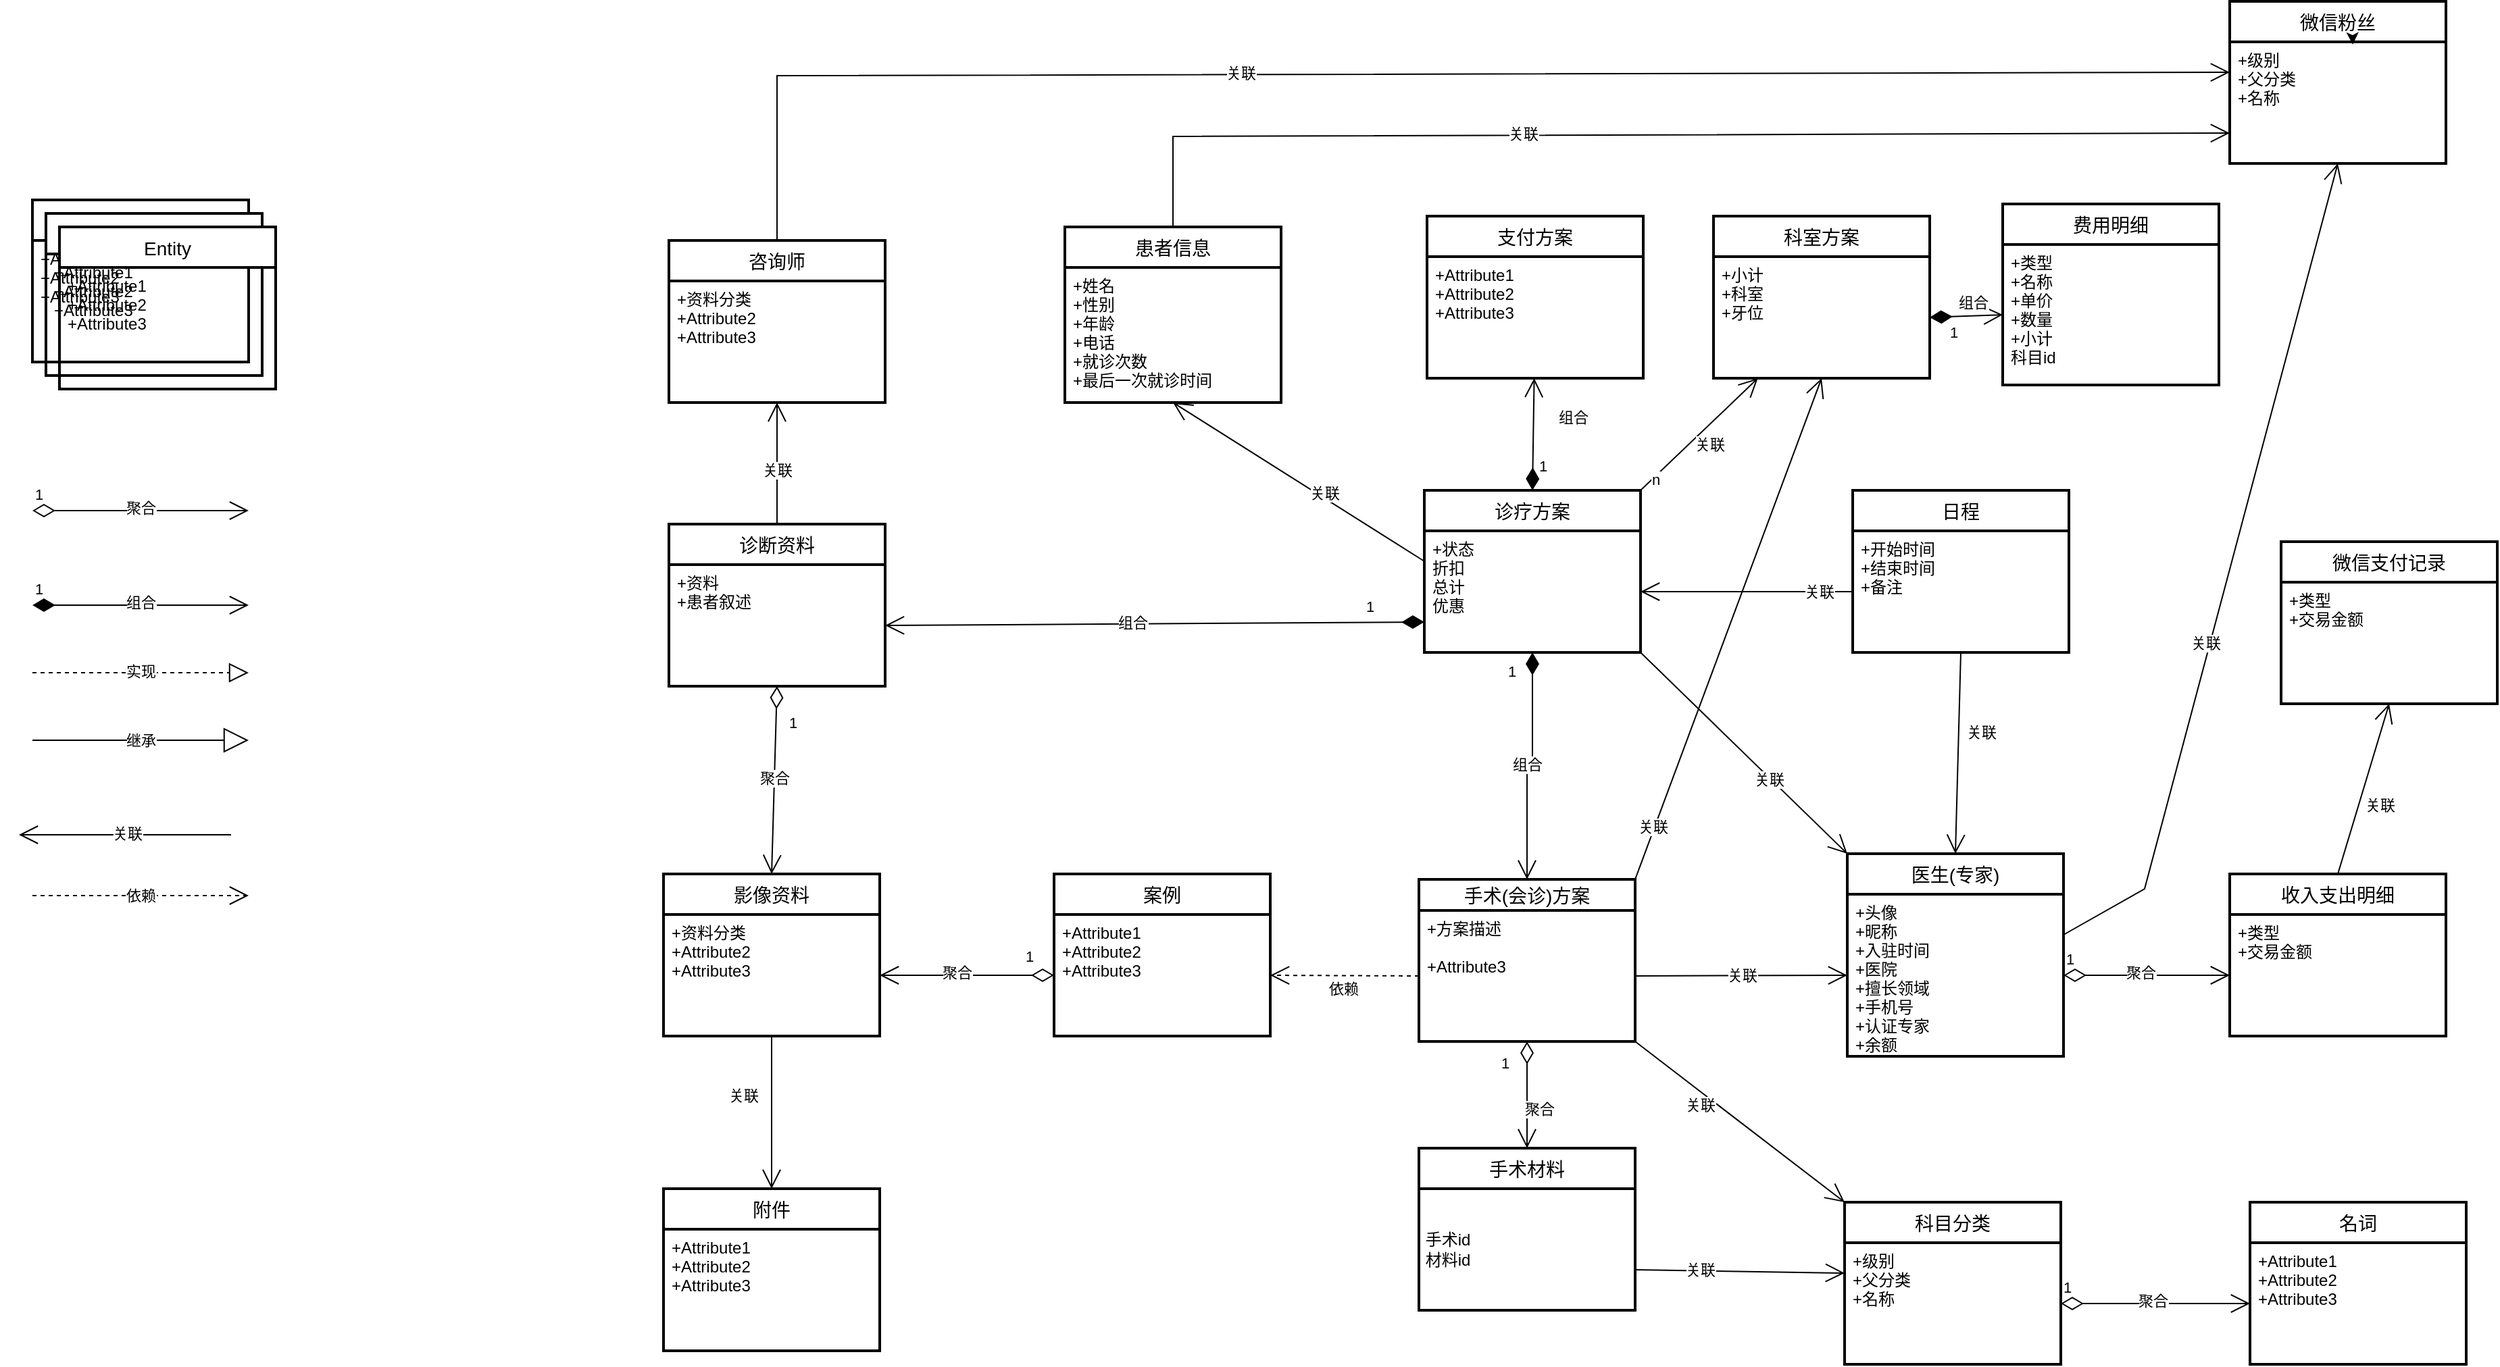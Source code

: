 <mxfile version="13.9.2" type="device"><diagram id="3bogWYtIj_0FeeoEEC-V" name="第 1 页"><mxGraphModel dx="2355" dy="1334" grid="0" gridSize="10" guides="1" tooltips="1" connect="1" arrows="1" fold="1" page="0" pageScale="1" pageWidth="827" pageHeight="1169" math="0" shadow="0"><root><mxCell id="0"/><mxCell id="1" parent="0"/><mxCell id="5rDcIRv__oPbMBqTp8LO-1" value="Entity" style="swimlane;childLayout=stackLayout;horizontal=1;startSize=30;horizontalStack=0;rounded=0;fontSize=14;fontStyle=0;strokeWidth=2;resizeParent=0;resizeLast=1;shadow=0;dashed=0;align=center;" parent="1" vertex="1"><mxGeometry x="-320" y="70" width="160" height="120" as="geometry"/></mxCell><mxCell id="5rDcIRv__oPbMBqTp8LO-2" value="+Attribute1&#10;+Attribute2&#10;+Attribute3" style="align=left;strokeColor=none;fillColor=none;spacingLeft=4;fontSize=12;verticalAlign=top;resizable=0;rotatable=0;part=1;" parent="5rDcIRv__oPbMBqTp8LO-1" vertex="1"><mxGeometry y="30" width="160" height="90" as="geometry"/></mxCell><mxCell id="5rDcIRv__oPbMBqTp8LO-3" value="Entity" style="swimlane;childLayout=stackLayout;horizontal=1;startSize=30;horizontalStack=0;rounded=0;fontSize=14;fontStyle=0;strokeWidth=2;resizeParent=0;resizeLast=1;shadow=0;dashed=0;align=center;" parent="1" vertex="1"><mxGeometry x="-310" y="80" width="160" height="120" as="geometry"/></mxCell><mxCell id="5rDcIRv__oPbMBqTp8LO-4" value="+Attribute1&#10;+Attribute2&#10;+Attribute3" style="align=left;strokeColor=none;fillColor=none;spacingLeft=4;fontSize=12;verticalAlign=top;resizable=0;rotatable=0;part=1;" parent="5rDcIRv__oPbMBqTp8LO-3" vertex="1"><mxGeometry y="30" width="160" height="90" as="geometry"/></mxCell><mxCell id="5rDcIRv__oPbMBqTp8LO-5" value="Entity" style="swimlane;childLayout=stackLayout;horizontal=1;startSize=30;horizontalStack=0;rounded=0;fontSize=14;fontStyle=0;strokeWidth=2;resizeParent=0;resizeLast=1;shadow=0;dashed=0;align=center;" parent="1" vertex="1"><mxGeometry x="-300" y="90" width="160" height="120" as="geometry"/></mxCell><mxCell id="5rDcIRv__oPbMBqTp8LO-6" value="+Attribute1&#10;+Attribute2&#10;+Attribute3" style="align=left;strokeColor=none;fillColor=none;spacingLeft=4;fontSize=12;verticalAlign=top;resizable=0;rotatable=0;part=1;" parent="5rDcIRv__oPbMBqTp8LO-5" vertex="1"><mxGeometry y="30" width="160" height="90" as="geometry"/></mxCell><mxCell id="5rDcIRv__oPbMBqTp8LO-11" value="1" style="endArrow=open;html=1;endSize=12;startArrow=diamondThin;startSize=14;startFill=0;align=left;verticalAlign=bottom;" parent="1" edge="1"><mxGeometry x="-1" y="3" relative="1" as="geometry"><mxPoint x="-320" y="300" as="sourcePoint"/><mxPoint x="-160" y="300" as="targetPoint"/></mxGeometry></mxCell><mxCell id="5rDcIRv__oPbMBqTp8LO-18" value="聚合" style="edgeLabel;html=1;align=center;verticalAlign=middle;resizable=0;points=[];" parent="5rDcIRv__oPbMBqTp8LO-11" vertex="1" connectable="0"><mxGeometry x="0.275" y="-1" relative="1" as="geometry"><mxPoint x="-22" y="-3" as="offset"/></mxGeometry></mxCell><mxCell id="5rDcIRv__oPbMBqTp8LO-13" value="1" style="endArrow=open;html=1;endSize=12;startArrow=diamondThin;startSize=14;startFill=1;align=left;verticalAlign=bottom;" parent="1" edge="1"><mxGeometry x="-1" y="3" relative="1" as="geometry"><mxPoint x="-320" y="370" as="sourcePoint"/><mxPoint x="-160" y="370" as="targetPoint"/></mxGeometry></mxCell><mxCell id="5rDcIRv__oPbMBqTp8LO-19" value="组合" style="edgeLabel;html=1;align=center;verticalAlign=middle;resizable=0;points=[];" parent="5rDcIRv__oPbMBqTp8LO-13" vertex="1" connectable="0"><mxGeometry x="0.237" y="2" relative="1" as="geometry"><mxPoint x="-19" as="offset"/></mxGeometry></mxCell><mxCell id="5rDcIRv__oPbMBqTp8LO-14" value="" style="endArrow=block;dashed=1;endFill=0;endSize=12;html=1;" parent="1" edge="1"><mxGeometry width="160" relative="1" as="geometry"><mxPoint x="-320" y="420" as="sourcePoint"/><mxPoint x="-160" y="420" as="targetPoint"/><Array as="points"><mxPoint x="-240" y="420"/></Array></mxGeometry></mxCell><mxCell id="5rDcIRv__oPbMBqTp8LO-20" value="实现" style="edgeLabel;html=1;align=center;verticalAlign=middle;resizable=0;points=[];" parent="5rDcIRv__oPbMBqTp8LO-14" vertex="1" connectable="0"><mxGeometry x="0.212" y="1" relative="1" as="geometry"><mxPoint x="-17" as="offset"/></mxGeometry></mxCell><mxCell id="5rDcIRv__oPbMBqTp8LO-15" value="继承" style="endArrow=block;endSize=16;endFill=0;html=1;" parent="1" edge="1"><mxGeometry width="160" relative="1" as="geometry"><mxPoint x="-320" y="470" as="sourcePoint"/><mxPoint x="-160" y="470" as="targetPoint"/></mxGeometry></mxCell><mxCell id="5rDcIRv__oPbMBqTp8LO-16" value="" style="endArrow=open;endFill=1;endSize=12;html=1;exitX=0;exitY=0.5;exitDx=0;exitDy=0;entryX=1;entryY=0.5;entryDx=0;entryDy=0;" parent="1" source="5rDcIRv__oPbMBqTp8LO-47" target="5rDcIRv__oPbMBqTp8LO-10" edge="1"><mxGeometry width="160" relative="1" as="geometry"><mxPoint x="-120" y="555" as="sourcePoint"/><mxPoint x="40" y="555" as="targetPoint"/></mxGeometry></mxCell><mxCell id="5rDcIRv__oPbMBqTp8LO-21" value="关联" style="edgeLabel;html=1;align=center;verticalAlign=middle;resizable=0;points=[];" parent="5rDcIRv__oPbMBqTp8LO-16" vertex="1" connectable="0"><mxGeometry x="-0.2" relative="1" as="geometry"><mxPoint x="38" as="offset"/></mxGeometry></mxCell><mxCell id="5rDcIRv__oPbMBqTp8LO-17" value="" style="endArrow=open;endFill=1;endSize=12;html=1;dashed=1;" parent="1" edge="1"><mxGeometry width="160" relative="1" as="geometry"><mxPoint x="-320" y="585" as="sourcePoint"/><mxPoint x="-160" y="585" as="targetPoint"/></mxGeometry></mxCell><mxCell id="5rDcIRv__oPbMBqTp8LO-22" value="依赖" style="edgeLabel;html=1;align=center;verticalAlign=middle;resizable=0;points=[];" parent="5rDcIRv__oPbMBqTp8LO-17" vertex="1" connectable="0"><mxGeometry x="-0.338" y="-2" relative="1" as="geometry"><mxPoint x="27" y="-2" as="offset"/></mxGeometry></mxCell><mxCell id="5rDcIRv__oPbMBqTp8LO-28" value="" style="endArrow=open;endFill=1;endSize=12;html=1;entryX=0.5;entryY=1;entryDx=0;entryDy=0;exitX=0;exitY=0.25;exitDx=0;exitDy=0;movable=1;resizable=1;rotatable=1;deletable=1;editable=1;connectable=1;" parent="1" source="5rDcIRv__oPbMBqTp8LO-10" target="5rDcIRv__oPbMBqTp8LO-24" edge="1"><mxGeometry width="160" relative="1" as="geometry"><mxPoint x="20" y="555" as="sourcePoint"/><mxPoint x="180" y="555" as="targetPoint"/></mxGeometry></mxCell><mxCell id="5rDcIRv__oPbMBqTp8LO-29" value="关联" style="edgeLabel;html=1;align=center;verticalAlign=middle;resizable=0;points=[];" parent="5rDcIRv__oPbMBqTp8LO-28" vertex="1" connectable="0"><mxGeometry x="-0.2" relative="1" as="geometry"><mxPoint y="-4" as="offset"/></mxGeometry></mxCell><mxCell id="5rDcIRv__oPbMBqTp8LO-34" value="1" style="endArrow=open;html=1;endSize=12;startArrow=diamondThin;startSize=14;startFill=0;align=left;verticalAlign=bottom;exitX=1;exitY=0.5;exitDx=0;exitDy=0;" parent="1" source="5rDcIRv__oPbMBqTp8LO-31" target="5rDcIRv__oPbMBqTp8LO-33" edge="1"><mxGeometry x="-1" y="3" relative="1" as="geometry"><mxPoint x="611" y="552" as="sourcePoint"/><mxPoint x="771" y="552" as="targetPoint"/></mxGeometry></mxCell><mxCell id="5rDcIRv__oPbMBqTp8LO-35" value="聚合" style="edgeLabel;html=1;align=center;verticalAlign=middle;resizable=0;points=[];" parent="5rDcIRv__oPbMBqTp8LO-34" vertex="1" connectable="0"><mxGeometry x="0.275" y="-1" relative="1" as="geometry"><mxPoint x="-22" y="-3" as="offset"/></mxGeometry></mxCell><mxCell id="5rDcIRv__oPbMBqTp8LO-38" value="1" style="endArrow=open;html=1;endSize=12;startArrow=diamondThin;startSize=14;startFill=1;edgeStyle=orthogonalEdgeStyle;align=left;verticalAlign=bottom;exitX=0.5;exitY=1;exitDx=0;exitDy=0;entryX=0.5;entryY=0;entryDx=0;entryDy=0;movable=1;resizable=1;rotatable=1;deletable=1;editable=1;connectable=1;" parent="1" source="5rDcIRv__oPbMBqTp8LO-10" target="5rDcIRv__oPbMBqTp8LO-40" edge="1"><mxGeometry x="-0.733" y="-20" relative="1" as="geometry"><mxPoint x="20" y="395" as="sourcePoint"/><mxPoint x="790" y="555" as="targetPoint"/><mxPoint as="offset"/></mxGeometry></mxCell><mxCell id="5rDcIRv__oPbMBqTp8LO-39" value="组合" style="edgeLabel;html=1;align=center;verticalAlign=middle;resizable=0;points=[];" parent="5rDcIRv__oPbMBqTp8LO-38" vertex="1" connectable="0"><mxGeometry x="0.237" y="2" relative="1" as="geometry"><mxPoint x="-2" y="-20" as="offset"/></mxGeometry></mxCell><mxCell id="5rDcIRv__oPbMBqTp8LO-56" value="" style="endArrow=open;endFill=1;endSize=12;html=1;exitX=0;exitY=0.5;exitDx=0;exitDy=0;entryX=1;entryY=0.5;entryDx=0;entryDy=0;" parent="1" edge="1"><mxGeometry width="160" relative="1" as="geometry"><mxPoint x="-173" y="540" as="sourcePoint"/><mxPoint x="-330" y="540" as="targetPoint"/></mxGeometry></mxCell><mxCell id="5rDcIRv__oPbMBqTp8LO-57" value="关联" style="edgeLabel;html=1;align=center;verticalAlign=middle;resizable=0;points=[];" parent="5rDcIRv__oPbMBqTp8LO-56" vertex="1" connectable="0"><mxGeometry x="-0.2" relative="1" as="geometry"><mxPoint x="-14" y="-1" as="offset"/></mxGeometry></mxCell><mxCell id="5rDcIRv__oPbMBqTp8LO-58" value="" style="endArrow=open;endFill=1;endSize=12;html=1;exitX=1;exitY=0.5;exitDx=0;exitDy=0;entryX=0;entryY=0.5;entryDx=0;entryDy=0;" parent="1" source="5rDcIRv__oPbMBqTp8LO-41" target="5rDcIRv__oPbMBqTp8LO-55" edge="1"><mxGeometry width="160" relative="1" as="geometry"><mxPoint x="33" y="609" as="sourcePoint"/><mxPoint x="-124" y="609" as="targetPoint"/></mxGeometry></mxCell><mxCell id="5rDcIRv__oPbMBqTp8LO-59" value="关联" style="edgeLabel;html=1;align=center;verticalAlign=middle;resizable=0;points=[];" parent="5rDcIRv__oPbMBqTp8LO-58" vertex="1" connectable="0"><mxGeometry x="-0.2" relative="1" as="geometry"><mxPoint x="16" y="-1" as="offset"/></mxGeometry></mxCell><mxCell id="5rDcIRv__oPbMBqTp8LO-60" value="" style="endArrow=open;endFill=1;endSize=12;html=1;exitX=0.5;exitY=1;exitDx=0;exitDy=0;entryX=0.5;entryY=0;entryDx=0;entryDy=0;" parent="1" source="5rDcIRv__oPbMBqTp8LO-47" target="5rDcIRv__oPbMBqTp8LO-54" edge="1"><mxGeometry width="160" relative="1" as="geometry"><mxPoint x="880" y="620" as="sourcePoint"/><mxPoint x="1037" y="620" as="targetPoint"/></mxGeometry></mxCell><mxCell id="5rDcIRv__oPbMBqTp8LO-61" value="关联" style="edgeLabel;html=1;align=center;verticalAlign=middle;resizable=0;points=[];" parent="5rDcIRv__oPbMBqTp8LO-60" vertex="1" connectable="0"><mxGeometry x="-0.2" relative="1" as="geometry"><mxPoint x="16" y="-1" as="offset"/></mxGeometry></mxCell><mxCell id="5rDcIRv__oPbMBqTp8LO-62" value="" style="endArrow=open;endFill=1;endSize=12;html=1;dashed=1;exitX=0;exitY=0.5;exitDx=0;exitDy=0;entryX=1;entryY=0.5;entryDx=0;entryDy=0;" parent="1" source="5rDcIRv__oPbMBqTp8LO-41" target="5rDcIRv__oPbMBqTp8LO-65" edge="1"><mxGeometry width="160" relative="1" as="geometry"><mxPoint x="306" y="839" as="sourcePoint"/><mxPoint x="466" y="839" as="targetPoint"/></mxGeometry></mxCell><mxCell id="5rDcIRv__oPbMBqTp8LO-63" value="依赖" style="edgeLabel;html=1;align=center;verticalAlign=middle;resizable=0;points=[];" parent="5rDcIRv__oPbMBqTp8LO-62" vertex="1" connectable="0"><mxGeometry x="-0.338" y="-2" relative="1" as="geometry"><mxPoint x="-19.27" y="11.87" as="offset"/></mxGeometry></mxCell><mxCell id="5rDcIRv__oPbMBqTp8LO-69" value="" style="endArrow=open;endFill=1;endSize=12;html=1;exitX=1;exitY=0;exitDx=0;exitDy=0;" parent="1" source="5rDcIRv__oPbMBqTp8LO-9" target="5rDcIRv__oPbMBqTp8LO-67" edge="1"><mxGeometry width="160" relative="1" as="geometry"><mxPoint x="856" y="289" as="sourcePoint"/><mxPoint x="891" y="210" as="targetPoint"/></mxGeometry></mxCell><mxCell id="5rDcIRv__oPbMBqTp8LO-70" value="关联" style="edgeLabel;html=1;align=center;verticalAlign=middle;resizable=0;points=[];" parent="5rDcIRv__oPbMBqTp8LO-69" vertex="1" connectable="0"><mxGeometry x="-0.2" relative="1" as="geometry"><mxPoint x="16" y="-1" as="offset"/></mxGeometry></mxCell><mxCell id="IDaLnqchOLLtPvIrhQgx-4" value="n" style="edgeLabel;html=1;align=center;verticalAlign=middle;resizable=0;points=[];" vertex="1" connectable="0" parent="5rDcIRv__oPbMBqTp8LO-69"><mxGeometry x="-0.776" y="-2" relative="1" as="geometry"><mxPoint as="offset"/></mxGeometry></mxCell><mxCell id="5rDcIRv__oPbMBqTp8LO-74" value="1" style="endArrow=open;html=1;endSize=12;startArrow=diamondThin;startSize=14;startFill=1;align=left;verticalAlign=bottom;entryX=0;entryY=0.5;entryDx=0;entryDy=0;movable=1;resizable=1;rotatable=1;deletable=1;editable=1;connectable=1;exitX=1;exitY=0.5;exitDx=0;exitDy=0;" parent="1" source="5rDcIRv__oPbMBqTp8LO-67" target="5rDcIRv__oPbMBqTp8LO-73" edge="1"><mxGeometry x="-0.538" y="-20" relative="1" as="geometry"><mxPoint x="1613" y="179" as="sourcePoint"/><mxPoint x="1233" y="-151" as="targetPoint"/><mxPoint as="offset"/></mxGeometry></mxCell><mxCell id="5rDcIRv__oPbMBqTp8LO-75" value="组合" style="edgeLabel;html=1;align=center;verticalAlign=middle;resizable=0;points=[];" parent="5rDcIRv__oPbMBqTp8LO-74" vertex="1" connectable="0"><mxGeometry x="0.237" y="2" relative="1" as="geometry"><mxPoint x="-2" y="-8" as="offset"/></mxGeometry></mxCell><mxCell id="5rDcIRv__oPbMBqTp8LO-77" value="1" style="endArrow=open;html=1;endSize=12;startArrow=diamondThin;startSize=14;startFill=1;align=left;verticalAlign=bottom;exitX=0.5;exitY=0;exitDx=0;exitDy=0;" parent="1" source="5rDcIRv__oPbMBqTp8LO-9" target="5rDcIRv__oPbMBqTp8LO-80" edge="1"><mxGeometry x="-0.778" y="-3" relative="1" as="geometry"><mxPoint x="-110" y="405" as="sourcePoint"/><mxPoint x="530" y="338" as="targetPoint"/><mxPoint as="offset"/></mxGeometry></mxCell><mxCell id="5rDcIRv__oPbMBqTp8LO-78" value="组合" style="edgeLabel;html=1;align=center;verticalAlign=middle;resizable=0;points=[];" parent="5rDcIRv__oPbMBqTp8LO-77" vertex="1" connectable="0"><mxGeometry x="0.237" y="2" relative="1" as="geometry"><mxPoint x="30.99" y="-2.81" as="offset"/></mxGeometry></mxCell><mxCell id="5rDcIRv__oPbMBqTp8LO-85" value="1" style="endArrow=open;html=1;endSize=12;startArrow=diamondThin;startSize=14;startFill=0;align=left;verticalAlign=bottom;exitX=0;exitY=0.5;exitDx=0;exitDy=0;entryX=1;entryY=0.5;entryDx=0;entryDy=0;" parent="1" source="5rDcIRv__oPbMBqTp8LO-65" target="5rDcIRv__oPbMBqTp8LO-84" edge="1"><mxGeometry x="-0.636" y="-5" relative="1" as="geometry"><mxPoint x="-114" y="369" as="sourcePoint"/><mxPoint x="46" y="369" as="targetPoint"/><mxPoint as="offset"/></mxGeometry></mxCell><mxCell id="5rDcIRv__oPbMBqTp8LO-86" value="聚合" style="edgeLabel;html=1;align=center;verticalAlign=middle;resizable=0;points=[];" parent="5rDcIRv__oPbMBqTp8LO-85" vertex="1" connectable="0"><mxGeometry x="0.275" y="-1" relative="1" as="geometry"><mxPoint x="10" y="-1" as="offset"/></mxGeometry></mxCell><mxCell id="5rDcIRv__oPbMBqTp8LO-89" value="" style="endArrow=open;endFill=1;endSize=12;html=1;exitX=0.5;exitY=1;exitDx=0;exitDy=0;entryX=0.5;entryY=0;entryDx=0;entryDy=0;" parent="1" source="5rDcIRv__oPbMBqTp8LO-84" target="5rDcIRv__oPbMBqTp8LO-87" edge="1"><mxGeometry width="160" relative="1" as="geometry"><mxPoint x="24" y="400" as="sourcePoint"/><mxPoint x="-133" y="400" as="targetPoint"/></mxGeometry></mxCell><mxCell id="5rDcIRv__oPbMBqTp8LO-90" value="关联" style="edgeLabel;html=1;align=center;verticalAlign=middle;resizable=0;points=[];" parent="5rDcIRv__oPbMBqTp8LO-89" vertex="1" connectable="0"><mxGeometry x="-0.2" relative="1" as="geometry"><mxPoint x="-21" y="-1" as="offset"/></mxGeometry></mxCell><mxCell id="5rDcIRv__oPbMBqTp8LO-91" value="1" style="endArrow=open;html=1;endSize=12;startArrow=diamondThin;startSize=14;startFill=1;align=left;verticalAlign=bottom;exitX=0;exitY=0.75;exitDx=0;exitDy=0;entryX=1;entryY=0.5;entryDx=0;entryDy=0;" parent="1" source="5rDcIRv__oPbMBqTp8LO-10" target="5rDcIRv__oPbMBqTp8LO-94" edge="1"><mxGeometry x="-0.778" y="-3" relative="1" as="geometry"><mxPoint x="720" y="347.5" as="sourcePoint"/><mxPoint x="420" y="385" as="targetPoint"/><mxPoint as="offset"/></mxGeometry></mxCell><mxCell id="5rDcIRv__oPbMBqTp8LO-92" value="组合" style="edgeLabel;html=1;align=center;verticalAlign=middle;resizable=0;points=[];" parent="5rDcIRv__oPbMBqTp8LO-91" vertex="1" connectable="0"><mxGeometry x="0.237" y="2" relative="1" as="geometry"><mxPoint x="30.99" y="-2.81" as="offset"/></mxGeometry></mxCell><mxCell id="5rDcIRv__oPbMBqTp8LO-96" value="1" style="endArrow=open;html=1;endSize=12;startArrow=diamondThin;startSize=14;startFill=0;align=left;verticalAlign=bottom;exitX=0.5;exitY=1;exitDx=0;exitDy=0;entryX=0.5;entryY=0;entryDx=0;entryDy=0;" parent="1" source="5rDcIRv__oPbMBqTp8LO-94" target="5rDcIRv__oPbMBqTp8LO-83" edge="1"><mxGeometry x="-0.491" y="8" relative="1" as="geometry"><mxPoint x="431" y="621" as="sourcePoint"/><mxPoint x="321" y="621" as="targetPoint"/><mxPoint as="offset"/></mxGeometry></mxCell><mxCell id="5rDcIRv__oPbMBqTp8LO-97" value="聚合" style="edgeLabel;html=1;align=center;verticalAlign=middle;resizable=0;points=[];" parent="5rDcIRv__oPbMBqTp8LO-96" vertex="1" connectable="0"><mxGeometry x="0.275" y="-1" relative="1" as="geometry"><mxPoint x="1" y="-21" as="offset"/></mxGeometry></mxCell><mxCell id="5rDcIRv__oPbMBqTp8LO-100" value="" style="endArrow=open;endFill=1;endSize=12;html=1;entryX=0.5;entryY=1;entryDx=0;entryDy=0;exitX=0.5;exitY=0;exitDx=0;exitDy=0;movable=1;resizable=1;rotatable=1;deletable=1;editable=1;connectable=1;" parent="1" source="5rDcIRv__oPbMBqTp8LO-93" target="5rDcIRv__oPbMBqTp8LO-99" edge="1"><mxGeometry width="160" relative="1" as="geometry"><mxPoint x="711" y="245" as="sourcePoint"/><mxPoint x="521" y="85" as="targetPoint"/></mxGeometry></mxCell><mxCell id="5rDcIRv__oPbMBqTp8LO-101" value="关联" style="edgeLabel;html=1;align=center;verticalAlign=middle;resizable=0;points=[];" parent="5rDcIRv__oPbMBqTp8LO-100" vertex="1" connectable="0"><mxGeometry x="-0.2" relative="1" as="geometry"><mxPoint y="-4" as="offset"/></mxGeometry></mxCell><mxCell id="5rDcIRv__oPbMBqTp8LO-104" value="1" style="endArrow=open;html=1;endSize=12;startArrow=diamondThin;startSize=14;startFill=0;align=left;verticalAlign=bottom;exitX=1;exitY=0.5;exitDx=0;exitDy=0;entryX=0;entryY=0.5;entryDx=0;entryDy=0;" parent="1" source="5rDcIRv__oPbMBqTp8LO-55" target="5rDcIRv__oPbMBqTp8LO-103" edge="1"><mxGeometry x="-1" y="3" relative="1" as="geometry"><mxPoint x="1216" y="214" as="sourcePoint"/><mxPoint x="1356" y="214" as="targetPoint"/></mxGeometry></mxCell><mxCell id="5rDcIRv__oPbMBqTp8LO-105" value="聚合" style="edgeLabel;html=1;align=center;verticalAlign=middle;resizable=0;points=[];" parent="5rDcIRv__oPbMBqTp8LO-104" vertex="1" connectable="0"><mxGeometry x="0.275" y="-1" relative="1" as="geometry"><mxPoint x="-22" y="-3" as="offset"/></mxGeometry></mxCell><mxCell id="5rDcIRv__oPbMBqTp8LO-106" value="" style="endArrow=open;endFill=1;endSize=12;html=1;exitX=0.5;exitY=0;exitDx=0;exitDy=0;entryX=0.5;entryY=1;entryDx=0;entryDy=0;" parent="1" source="5rDcIRv__oPbMBqTp8LO-102" target="5rDcIRv__oPbMBqTp8LO-109" edge="1"><mxGeometry width="160" relative="1" as="geometry"><mxPoint x="880" y="620" as="sourcePoint"/><mxPoint x="1390" y="765" as="targetPoint"/></mxGeometry></mxCell><mxCell id="5rDcIRv__oPbMBqTp8LO-107" value="关联" style="edgeLabel;html=1;align=center;verticalAlign=middle;resizable=0;points=[];" parent="5rDcIRv__oPbMBqTp8LO-106" vertex="1" connectable="0"><mxGeometry x="-0.2" relative="1" as="geometry"><mxPoint x="16" y="-1" as="offset"/></mxGeometry></mxCell><mxCell id="5rDcIRv__oPbMBqTp8LO-9" value="诊疗方案" style="swimlane;childLayout=stackLayout;horizontal=1;startSize=30;horizontalStack=0;rounded=0;fontSize=14;fontStyle=0;strokeWidth=2;resizeParent=0;resizeLast=1;shadow=0;dashed=0;align=center;movable=1;resizable=1;rotatable=1;deletable=1;editable=1;connectable=1;" parent="1" vertex="1"><mxGeometry x="710" y="285" width="160" height="120" as="geometry"/></mxCell><mxCell id="5rDcIRv__oPbMBqTp8LO-10" value="+状态&#10;折扣&#10;总计&#10;优惠" style="align=left;strokeColor=none;fillColor=none;spacingLeft=4;fontSize=12;verticalAlign=top;resizable=0;rotatable=0;part=1;" parent="5rDcIRv__oPbMBqTp8LO-9" vertex="1"><mxGeometry y="30" width="160" height="90" as="geometry"/></mxCell><mxCell id="5rDcIRv__oPbMBqTp8LO-40" value="手术(会诊)方案" style="swimlane;childLayout=stackLayout;horizontal=1;startSize=23;horizontalStack=0;rounded=0;fontSize=14;fontStyle=0;strokeWidth=2;resizeParent=0;resizeLast=1;shadow=0;dashed=0;align=center;movable=1;resizable=1;rotatable=1;deletable=1;editable=1;connectable=1;" parent="1" vertex="1"><mxGeometry x="706" y="573" width="160" height="120" as="geometry"/></mxCell><mxCell id="5rDcIRv__oPbMBqTp8LO-41" value="+方案描述&#10;&#10;+Attribute3" style="align=left;strokeColor=none;fillColor=none;spacingLeft=4;fontSize=12;verticalAlign=top;resizable=0;rotatable=0;part=1;" parent="5rDcIRv__oPbMBqTp8LO-40" vertex="1"><mxGeometry y="23" width="160" height="97" as="geometry"/></mxCell><mxCell id="5rDcIRv__oPbMBqTp8LO-46" value="日程" style="swimlane;childLayout=stackLayout;horizontal=1;startSize=30;horizontalStack=0;rounded=0;fontSize=14;fontStyle=0;strokeWidth=2;resizeParent=0;resizeLast=1;shadow=0;dashed=0;align=center;" parent="1" vertex="1"><mxGeometry x="1027" y="285" width="160" height="120" as="geometry"/></mxCell><mxCell id="5rDcIRv__oPbMBqTp8LO-47" value="+开始时间&#10;+结束时间&#10;+备注" style="align=left;strokeColor=none;fillColor=none;spacingLeft=4;fontSize=12;verticalAlign=top;resizable=0;rotatable=0;part=1;" parent="5rDcIRv__oPbMBqTp8LO-46" vertex="1"><mxGeometry y="30" width="160" height="90" as="geometry"/></mxCell><mxCell id="5rDcIRv__oPbMBqTp8LO-54" value="医生(专家)" style="swimlane;childLayout=stackLayout;horizontal=1;startSize=30;horizontalStack=0;rounded=0;fontSize=14;fontStyle=0;strokeWidth=2;resizeParent=0;resizeLast=1;shadow=0;dashed=0;align=center;" parent="1" vertex="1"><mxGeometry x="1023" y="554" width="160" height="150" as="geometry"/></mxCell><mxCell id="5rDcIRv__oPbMBqTp8LO-55" value="+头像&#10;+昵称&#10;+入驻时间&#10;+医院&#10;+擅长领域&#10;+手机号&#10;+认证专家&#10;+余额" style="align=left;strokeColor=none;fillColor=none;spacingLeft=4;fontSize=12;verticalAlign=top;resizable=0;rotatable=0;part=1;" parent="5rDcIRv__oPbMBqTp8LO-54" vertex="1"><mxGeometry y="30" width="160" height="120" as="geometry"/></mxCell><mxCell id="5rDcIRv__oPbMBqTp8LO-66" value="科室方案" style="swimlane;childLayout=stackLayout;horizontal=1;startSize=30;horizontalStack=0;rounded=0;fontSize=14;fontStyle=0;strokeWidth=2;resizeParent=0;resizeLast=1;shadow=0;dashed=0;align=center;movable=1;resizable=1;rotatable=1;deletable=1;editable=1;connectable=1;" parent="1" vertex="1"><mxGeometry x="924" y="82" width="160" height="120" as="geometry"/></mxCell><mxCell id="5rDcIRv__oPbMBqTp8LO-67" value="+小计&#10;+科室&#10;+牙位" style="align=left;strokeColor=none;fillColor=none;spacingLeft=4;fontSize=12;verticalAlign=top;resizable=0;rotatable=0;part=1;" parent="5rDcIRv__oPbMBqTp8LO-66" vertex="1"><mxGeometry y="30" width="160" height="90" as="geometry"/></mxCell><mxCell id="5rDcIRv__oPbMBqTp8LO-83" value="影像资料" style="swimlane;childLayout=stackLayout;horizontal=1;startSize=30;horizontalStack=0;rounded=0;fontSize=14;fontStyle=0;strokeWidth=2;resizeParent=0;resizeLast=1;shadow=0;dashed=0;align=center;movable=1;resizable=1;rotatable=1;deletable=1;editable=1;connectable=1;" parent="1" vertex="1"><mxGeometry x="147" y="569" width="160" height="120" as="geometry"/></mxCell><mxCell id="5rDcIRv__oPbMBqTp8LO-84" value="+资料分类&#10;+Attribute2&#10;+Attribute3" style="align=left;strokeColor=none;fillColor=none;spacingLeft=4;fontSize=12;verticalAlign=top;resizable=0;rotatable=0;part=1;" parent="5rDcIRv__oPbMBqTp8LO-83" vertex="1"><mxGeometry y="30" width="160" height="90" as="geometry"/></mxCell><mxCell id="5rDcIRv__oPbMBqTp8LO-87" value="附件" style="swimlane;childLayout=stackLayout;horizontal=1;startSize=30;horizontalStack=0;rounded=0;fontSize=14;fontStyle=0;strokeWidth=2;resizeParent=0;resizeLast=1;shadow=0;dashed=0;align=center;movable=1;resizable=1;rotatable=1;deletable=1;editable=1;connectable=1;" parent="1" vertex="1"><mxGeometry x="147" y="802" width="160" height="120" as="geometry"/></mxCell><mxCell id="5rDcIRv__oPbMBqTp8LO-88" value="+Attribute1&#10;+Attribute2&#10;+Attribute3" style="align=left;strokeColor=none;fillColor=none;spacingLeft=4;fontSize=12;verticalAlign=top;resizable=0;rotatable=0;part=1;" parent="5rDcIRv__oPbMBqTp8LO-87" vertex="1"><mxGeometry y="30" width="160" height="90" as="geometry"/></mxCell><mxCell id="5rDcIRv__oPbMBqTp8LO-72" value="费用明细" style="swimlane;childLayout=stackLayout;horizontal=1;startSize=30;horizontalStack=0;rounded=0;fontSize=14;fontStyle=0;strokeWidth=2;resizeParent=0;resizeLast=1;shadow=0;dashed=0;align=center;movable=1;resizable=1;rotatable=1;deletable=1;editable=1;connectable=1;" parent="1" vertex="1"><mxGeometry x="1138" y="73" width="160" height="134" as="geometry"/></mxCell><mxCell id="5rDcIRv__oPbMBqTp8LO-73" value="+类型&#10;+名称&#10;+单价&#10;+数量&#10;+小计&#10;科目id" style="align=left;strokeColor=none;fillColor=none;spacingLeft=4;fontSize=12;verticalAlign=top;resizable=0;rotatable=0;part=1;" parent="5rDcIRv__oPbMBqTp8LO-72" vertex="1"><mxGeometry y="30" width="160" height="104" as="geometry"/></mxCell><mxCell id="5rDcIRv__oPbMBqTp8LO-102" value="收入支出明细" style="swimlane;childLayout=stackLayout;horizontal=1;startSize=30;horizontalStack=0;rounded=0;fontSize=14;fontStyle=0;strokeWidth=2;resizeParent=0;resizeLast=1;shadow=0;dashed=0;align=center;" parent="1" vertex="1"><mxGeometry x="1306" y="569" width="160" height="120" as="geometry"/></mxCell><mxCell id="5rDcIRv__oPbMBqTp8LO-103" value="+类型&#10;+交易金额" style="align=left;strokeColor=none;fillColor=none;spacingLeft=4;fontSize=12;verticalAlign=top;resizable=0;rotatable=0;part=1;" parent="5rDcIRv__oPbMBqTp8LO-102" vertex="1"><mxGeometry y="30" width="160" height="90" as="geometry"/></mxCell><mxCell id="5rDcIRv__oPbMBqTp8LO-108" value="微信支付记录" style="swimlane;childLayout=stackLayout;horizontal=1;startSize=30;horizontalStack=0;rounded=0;fontSize=14;fontStyle=0;strokeWidth=2;resizeParent=0;resizeLast=1;shadow=0;dashed=0;align=center;" parent="1" vertex="1"><mxGeometry x="1344" y="323" width="160" height="120" as="geometry"/></mxCell><mxCell id="5rDcIRv__oPbMBqTp8LO-109" value="+类型&#10;+交易金额" style="align=left;strokeColor=none;fillColor=none;spacingLeft=4;fontSize=12;verticalAlign=top;resizable=0;rotatable=0;part=1;" parent="5rDcIRv__oPbMBqTp8LO-108" vertex="1"><mxGeometry y="30" width="160" height="90" as="geometry"/></mxCell><mxCell id="5rDcIRv__oPbMBqTp8LO-30" value="科目分类" style="swimlane;childLayout=stackLayout;horizontal=1;startSize=30;horizontalStack=0;rounded=0;fontSize=14;fontStyle=0;strokeWidth=2;resizeParent=0;resizeLast=1;shadow=0;dashed=0;align=center;" parent="1" vertex="1"><mxGeometry x="1021" y="812" width="160" height="120" as="geometry"/></mxCell><mxCell id="5rDcIRv__oPbMBqTp8LO-31" value="+级别&#10;+父分类&#10;+名称" style="align=left;strokeColor=none;fillColor=none;spacingLeft=4;fontSize=12;verticalAlign=top;resizable=0;rotatable=0;part=1;" parent="5rDcIRv__oPbMBqTp8LO-30" vertex="1"><mxGeometry y="30" width="160" height="90" as="geometry"/></mxCell><mxCell id="5rDcIRv__oPbMBqTp8LO-32" value="名词" style="swimlane;childLayout=stackLayout;horizontal=1;startSize=30;horizontalStack=0;rounded=0;fontSize=14;fontStyle=0;strokeWidth=2;resizeParent=0;resizeLast=1;shadow=0;dashed=0;align=center;" parent="1" vertex="1"><mxGeometry x="1321" y="812" width="160" height="120" as="geometry"/></mxCell><mxCell id="5rDcIRv__oPbMBqTp8LO-33" value="+Attribute1&#10;+Attribute2&#10;+Attribute3" style="align=left;strokeColor=none;fillColor=none;spacingLeft=4;fontSize=12;verticalAlign=top;resizable=0;rotatable=0;part=1;" parent="5rDcIRv__oPbMBqTp8LO-32" vertex="1"><mxGeometry y="30" width="160" height="90" as="geometry"/></mxCell><mxCell id="sfBp_7x_VQSaNb0rWq0Y-3" value="" style="endArrow=open;endFill=1;endSize=12;html=1;exitX=1;exitY=1;exitDx=0;exitDy=0;entryX=0;entryY=0;entryDx=0;entryDy=0;" parent="1" source="5rDcIRv__oPbMBqTp8LO-10" target="5rDcIRv__oPbMBqTp8LO-54" edge="1"><mxGeometry width="160" relative="1" as="geometry"><mxPoint x="1037" y="370" as="sourcePoint"/><mxPoint x="880" y="370" as="targetPoint"/></mxGeometry></mxCell><mxCell id="sfBp_7x_VQSaNb0rWq0Y-4" value="关联" style="edgeLabel;html=1;align=center;verticalAlign=middle;resizable=0;points=[];" parent="sfBp_7x_VQSaNb0rWq0Y-3" vertex="1" connectable="0"><mxGeometry x="-0.2" relative="1" as="geometry"><mxPoint x="33.11" y="33.7" as="offset"/></mxGeometry></mxCell><mxCell id="sfBp_7x_VQSaNb0rWq0Y-5" value="" style="endArrow=open;endFill=1;endSize=12;html=1;exitX=1;exitY=1;exitDx=0;exitDy=0;entryX=0;entryY=0;entryDx=0;entryDy=0;" parent="1" source="5rDcIRv__oPbMBqTp8LO-41" target="5rDcIRv__oPbMBqTp8LO-30" edge="1"><mxGeometry width="160" relative="1" as="geometry"><mxPoint x="876" y="449" as="sourcePoint"/><mxPoint x="1033" y="564" as="targetPoint"/></mxGeometry></mxCell><mxCell id="sfBp_7x_VQSaNb0rWq0Y-6" value="关联" style="edgeLabel;html=1;align=center;verticalAlign=middle;resizable=0;points=[];" parent="sfBp_7x_VQSaNb0rWq0Y-5" vertex="1" connectable="0"><mxGeometry x="-0.2" relative="1" as="geometry"><mxPoint x="-14" y="-1" as="offset"/></mxGeometry></mxCell><mxCell id="5rDcIRv__oPbMBqTp8LO-64" value="案例" style="swimlane;childLayout=stackLayout;horizontal=1;startSize=30;horizontalStack=0;rounded=0;fontSize=14;fontStyle=0;strokeWidth=2;resizeParent=0;resizeLast=1;shadow=0;dashed=0;align=center;movable=1;resizable=1;rotatable=1;deletable=1;editable=1;connectable=1;" parent="1" vertex="1"><mxGeometry x="436" y="569" width="160" height="120" as="geometry"/></mxCell><mxCell id="5rDcIRv__oPbMBqTp8LO-65" value="+Attribute1&#10;+Attribute2&#10;+Attribute3" style="align=left;strokeColor=none;fillColor=none;spacingLeft=4;fontSize=12;verticalAlign=top;resizable=0;rotatable=0;part=1;" parent="5rDcIRv__oPbMBqTp8LO-64" vertex="1"><mxGeometry y="30" width="160" height="90" as="geometry"/></mxCell><mxCell id="5rDcIRv__oPbMBqTp8LO-98" value="咨询师" style="swimlane;childLayout=stackLayout;horizontal=1;startSize=30;horizontalStack=0;rounded=0;fontSize=14;fontStyle=0;strokeWidth=2;resizeParent=0;resizeLast=1;shadow=0;dashed=0;align=center;movable=1;resizable=1;rotatable=1;deletable=1;editable=1;connectable=1;" parent="1" vertex="1"><mxGeometry x="151" y="100" width="160" height="120" as="geometry"/></mxCell><mxCell id="5rDcIRv__oPbMBqTp8LO-99" value="+资料分类&#10;+Attribute2&#10;+Attribute3" style="align=left;strokeColor=none;fillColor=none;spacingLeft=4;fontSize=12;verticalAlign=top;resizable=0;rotatable=0;part=1;" parent="5rDcIRv__oPbMBqTp8LO-98" vertex="1"><mxGeometry y="30" width="160" height="90" as="geometry"/></mxCell><mxCell id="5rDcIRv__oPbMBqTp8LO-93" value="诊断资料" style="swimlane;childLayout=stackLayout;horizontal=1;startSize=30;horizontalStack=0;rounded=0;fontSize=14;fontStyle=0;strokeWidth=2;resizeParent=0;resizeLast=1;shadow=0;dashed=0;align=center;movable=1;resizable=1;rotatable=1;deletable=1;editable=1;connectable=1;" parent="1" vertex="1"><mxGeometry x="151" y="310" width="160" height="120" as="geometry"/></mxCell><mxCell id="5rDcIRv__oPbMBqTp8LO-94" value="+资料&#10;+患者叙述" style="align=left;strokeColor=none;fillColor=none;spacingLeft=4;fontSize=12;verticalAlign=top;resizable=0;rotatable=0;part=1;" parent="5rDcIRv__oPbMBqTp8LO-93" vertex="1"><mxGeometry y="30" width="160" height="90" as="geometry"/></mxCell><mxCell id="5rDcIRv__oPbMBqTp8LO-79" value="支付方案" style="swimlane;childLayout=stackLayout;horizontal=1;startSize=30;horizontalStack=0;rounded=0;fontSize=14;fontStyle=0;strokeWidth=2;resizeParent=0;resizeLast=1;shadow=0;dashed=0;align=center;movable=1;resizable=1;rotatable=1;deletable=1;editable=1;connectable=1;" parent="1" vertex="1"><mxGeometry x="712" y="82" width="160" height="120" as="geometry"/></mxCell><mxCell id="5rDcIRv__oPbMBqTp8LO-80" value="+Attribute1&#10;+Attribute2&#10;+Attribute3" style="align=left;strokeColor=none;fillColor=none;spacingLeft=4;fontSize=12;verticalAlign=top;resizable=0;rotatable=0;part=1;" parent="5rDcIRv__oPbMBqTp8LO-79" vertex="1"><mxGeometry y="30" width="160" height="90" as="geometry"/></mxCell><mxCell id="5rDcIRv__oPbMBqTp8LO-23" value="患者信息" style="swimlane;childLayout=stackLayout;horizontal=1;startSize=30;horizontalStack=0;rounded=0;fontSize=14;fontStyle=0;strokeWidth=2;resizeParent=0;resizeLast=1;shadow=0;dashed=0;align=center;movable=1;resizable=1;rotatable=1;deletable=1;editable=1;connectable=1;" parent="1" vertex="1"><mxGeometry x="444" y="90" width="160" height="130" as="geometry"/></mxCell><mxCell id="5rDcIRv__oPbMBqTp8LO-24" value="+姓名&#10;+性别&#10;+年龄&#10;+电话&#10;+就诊次数&#10;+最后一次就诊时间" style="align=left;strokeColor=none;fillColor=none;spacingLeft=4;fontSize=12;verticalAlign=top;resizable=0;rotatable=0;part=1;" parent="5rDcIRv__oPbMBqTp8LO-23" vertex="1"><mxGeometry y="30" width="160" height="100" as="geometry"/></mxCell><mxCell id="sfBp_7x_VQSaNb0rWq0Y-8" value="" style="endArrow=open;endFill=1;endSize=12;html=1;exitX=1;exitY=0.25;exitDx=0;exitDy=0;entryX=0.5;entryY=1;entryDx=0;entryDy=0;rounded=0;" parent="1" source="5rDcIRv__oPbMBqTp8LO-55" target="sfBp_7x_VQSaNb0rWq0Y-2" edge="1"><mxGeometry width="160" relative="1" as="geometry"><mxPoint x="-163" y="550" as="sourcePoint"/><mxPoint x="-320" y="550" as="targetPoint"/><Array as="points"><mxPoint x="1243" y="580"/></Array></mxGeometry></mxCell><mxCell id="sfBp_7x_VQSaNb0rWq0Y-9" value="关联" style="edgeLabel;html=1;align=center;verticalAlign=middle;resizable=0;points=[];" parent="sfBp_7x_VQSaNb0rWq0Y-8" vertex="1" connectable="0"><mxGeometry x="-0.2" relative="1" as="geometry"><mxPoint x="-2" y="-7.41" as="offset"/></mxGeometry></mxCell><mxCell id="sfBp_7x_VQSaNb0rWq0Y-10" value="" style="endArrow=open;endFill=1;endSize=12;html=1;exitX=0.5;exitY=0;exitDx=0;exitDy=0;entryX=0;entryY=0.75;entryDx=0;entryDy=0;rounded=0;" parent="1" source="5rDcIRv__oPbMBqTp8LO-23" target="sfBp_7x_VQSaNb0rWq0Y-2" edge="1"><mxGeometry width="160" relative="1" as="geometry"><mxPoint x="-153" y="560" as="sourcePoint"/><mxPoint x="-310" y="560" as="targetPoint"/><Array as="points"><mxPoint x="524" y="23"/></Array></mxGeometry></mxCell><mxCell id="sfBp_7x_VQSaNb0rWq0Y-11" value="关联" style="edgeLabel;html=1;align=center;verticalAlign=middle;resizable=0;points=[];" parent="sfBp_7x_VQSaNb0rWq0Y-10" vertex="1" connectable="0"><mxGeometry x="-0.2" relative="1" as="geometry"><mxPoint x="-14" y="-1" as="offset"/></mxGeometry></mxCell><mxCell id="sfBp_7x_VQSaNb0rWq0Y-12" value="" style="endArrow=open;endFill=1;endSize=12;html=1;exitX=0.5;exitY=0;exitDx=0;exitDy=0;entryX=0;entryY=0.25;entryDx=0;entryDy=0;rounded=0;" parent="1" source="5rDcIRv__oPbMBqTp8LO-98" target="sfBp_7x_VQSaNb0rWq0Y-2" edge="1"><mxGeometry width="160" relative="1" as="geometry"><mxPoint x="-143" y="570" as="sourcePoint"/><mxPoint x="-300" y="570" as="targetPoint"/><Array as="points"><mxPoint x="231" y="-22"/></Array></mxGeometry></mxCell><mxCell id="sfBp_7x_VQSaNb0rWq0Y-13" value="关联" style="edgeLabel;html=1;align=center;verticalAlign=middle;resizable=0;points=[];" parent="sfBp_7x_VQSaNb0rWq0Y-12" vertex="1" connectable="0"><mxGeometry x="-0.2" relative="1" as="geometry"><mxPoint x="-14" y="-1" as="offset"/></mxGeometry></mxCell><mxCell id="sfBp_7x_VQSaNb0rWq0Y-1" value="微信粉丝" style="swimlane;childLayout=stackLayout;horizontal=1;startSize=30;horizontalStack=0;rounded=0;fontSize=14;fontStyle=0;strokeWidth=2;resizeParent=0;resizeLast=1;shadow=0;dashed=0;align=center;" parent="1" vertex="1"><mxGeometry x="1306" y="-77" width="160" height="120" as="geometry"/></mxCell><mxCell id="sfBp_7x_VQSaNb0rWq0Y-2" value="+级别&#10;+父分类&#10;+名称" style="align=left;strokeColor=none;fillColor=none;spacingLeft=4;fontSize=12;verticalAlign=top;resizable=0;rotatable=0;part=1;" parent="sfBp_7x_VQSaNb0rWq0Y-1" vertex="1"><mxGeometry y="30" width="160" height="90" as="geometry"/></mxCell><mxCell id="IDaLnqchOLLtPvIrhQgx-5" style="edgeStyle=orthogonalEdgeStyle;rounded=0;orthogonalLoop=1;jettySize=auto;html=1;exitX=0.5;exitY=0;exitDx=0;exitDy=0;entryX=0.569;entryY=0.022;entryDx=0;entryDy=0;entryPerimeter=0;" edge="1" parent="sfBp_7x_VQSaNb0rWq0Y-1" source="sfBp_7x_VQSaNb0rWq0Y-2" target="sfBp_7x_VQSaNb0rWq0Y-2"><mxGeometry relative="1" as="geometry"/></mxCell><mxCell id="IDaLnqchOLLtPvIrhQgx-2" value="手术材料" style="swimlane;childLayout=stackLayout;horizontal=1;startSize=30;horizontalStack=0;rounded=0;fontSize=14;fontStyle=0;strokeWidth=2;resizeParent=0;resizeLast=1;shadow=0;dashed=0;align=center;" vertex="1" parent="1"><mxGeometry x="706" y="772" width="160" height="120" as="geometry"/></mxCell><mxCell id="IDaLnqchOLLtPvIrhQgx-7" value="" style="endArrow=open;endFill=1;endSize=12;html=1;exitX=1;exitY=0.75;exitDx=0;exitDy=0;entryX=0;entryY=0.25;entryDx=0;entryDy=0;" edge="1" parent="1" source="IDaLnqchOLLtPvIrhQgx-2" target="5rDcIRv__oPbMBqTp8LO-31"><mxGeometry width="160" relative="1" as="geometry"><mxPoint x="866" y="855.99" as="sourcePoint"/><mxPoint x="1038" y="788" as="targetPoint"/></mxGeometry></mxCell><mxCell id="IDaLnqchOLLtPvIrhQgx-8" value="关联" style="edgeLabel;html=1;align=center;verticalAlign=middle;resizable=0;points=[];" vertex="1" connectable="0" parent="IDaLnqchOLLtPvIrhQgx-7"><mxGeometry x="-0.2" relative="1" as="geometry"><mxPoint x="-14" y="-1" as="offset"/></mxGeometry></mxCell><mxCell id="IDaLnqchOLLtPvIrhQgx-9" value="1" style="endArrow=open;html=1;endSize=12;startArrow=diamondThin;startSize=14;startFill=0;align=left;verticalAlign=bottom;exitX=0.5;exitY=1;exitDx=0;exitDy=0;entryX=0.5;entryY=0;entryDx=0;entryDy=0;" edge="1" parent="1" source="5rDcIRv__oPbMBqTp8LO-41" target="IDaLnqchOLLtPvIrhQgx-2"><mxGeometry x="-0.376" y="-21" relative="1" as="geometry"><mxPoint x="446" y="654" as="sourcePoint"/><mxPoint x="317" y="654" as="targetPoint"/><mxPoint as="offset"/></mxGeometry></mxCell><mxCell id="IDaLnqchOLLtPvIrhQgx-10" value="聚合" style="edgeLabel;html=1;align=center;verticalAlign=middle;resizable=0;points=[];" vertex="1" connectable="0" parent="IDaLnqchOLLtPvIrhQgx-9"><mxGeometry x="0.275" y="-1" relative="1" as="geometry"><mxPoint x="10" y="-1" as="offset"/></mxGeometry></mxCell><mxCell id="IDaLnqchOLLtPvIrhQgx-11" value="手术id&lt;br&gt;材料id" style="text;html=1;align=center;verticalAlign=middle;resizable=0;points=[];autosize=1;" vertex="1" parent="1"><mxGeometry x="705" y="831" width="43" height="32" as="geometry"/></mxCell><mxCell id="IDaLnqchOLLtPvIrhQgx-15" value="" style="endArrow=open;endFill=1;endSize=12;html=1;exitX=1;exitY=0;exitDx=0;exitDy=0;entryX=0.5;entryY=1;entryDx=0;entryDy=0;" edge="1" parent="1" source="5rDcIRv__oPbMBqTp8LO-40" target="5rDcIRv__oPbMBqTp8LO-67"><mxGeometry width="160" relative="1" as="geometry"><mxPoint x="876" y="654.5" as="sourcePoint"/><mxPoint x="1033" y="654" as="targetPoint"/></mxGeometry></mxCell><mxCell id="IDaLnqchOLLtPvIrhQgx-16" value="关联" style="edgeLabel;html=1;align=center;verticalAlign=middle;resizable=0;points=[];" vertex="1" connectable="0" parent="IDaLnqchOLLtPvIrhQgx-15"><mxGeometry x="-0.2" relative="1" as="geometry"><mxPoint x="-42.08" y="109.09" as="offset"/></mxGeometry></mxCell></root></mxGraphModel></diagram></mxfile>